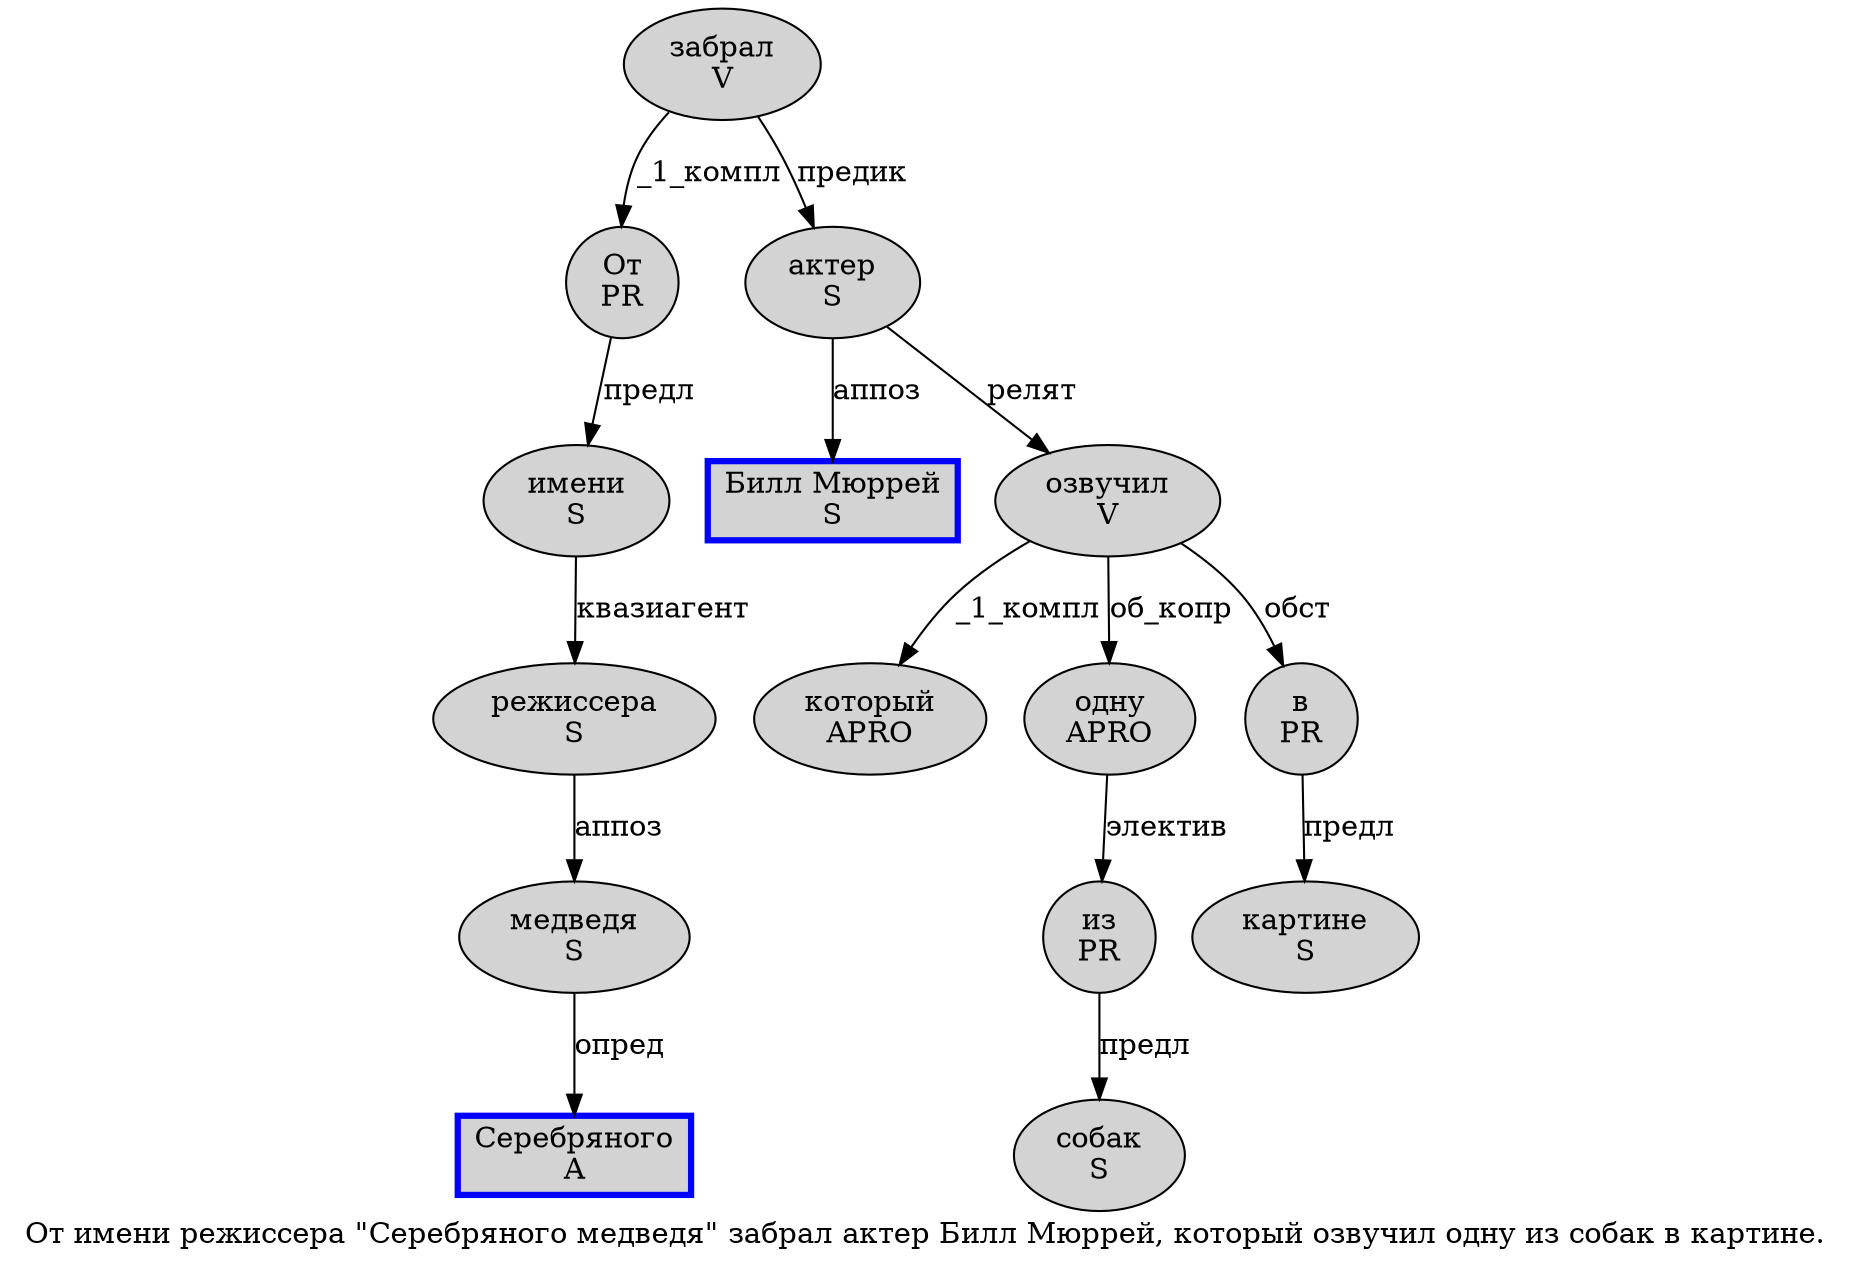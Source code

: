 digraph SENTENCE_1489 {
	graph [label="От имени режиссера \"Серебряного медведя\" забрал актер Билл Мюррей, который озвучил одну из собак в картине."]
	node [style=filled]
		0 [label="От
PR" color="" fillcolor=lightgray penwidth=1 shape=ellipse]
		1 [label="имени
S" color="" fillcolor=lightgray penwidth=1 shape=ellipse]
		2 [label="режиссера
S" color="" fillcolor=lightgray penwidth=1 shape=ellipse]
		4 [label="Серебряного
A" color=blue fillcolor=lightgray penwidth=3 shape=box]
		5 [label="медведя
S" color="" fillcolor=lightgray penwidth=1 shape=ellipse]
		7 [label="забрал
V" color="" fillcolor=lightgray penwidth=1 shape=ellipse]
		8 [label="актер
S" color="" fillcolor=lightgray penwidth=1 shape=ellipse]
		9 [label="Билл Мюррей
S" color=blue fillcolor=lightgray penwidth=3 shape=box]
		11 [label="который
APRO" color="" fillcolor=lightgray penwidth=1 shape=ellipse]
		12 [label="озвучил
V" color="" fillcolor=lightgray penwidth=1 shape=ellipse]
		13 [label="одну
APRO" color="" fillcolor=lightgray penwidth=1 shape=ellipse]
		14 [label="из
PR" color="" fillcolor=lightgray penwidth=1 shape=ellipse]
		15 [label="собак
S" color="" fillcolor=lightgray penwidth=1 shape=ellipse]
		16 [label="в
PR" color="" fillcolor=lightgray penwidth=1 shape=ellipse]
		17 [label="картине
S" color="" fillcolor=lightgray penwidth=1 shape=ellipse]
			14 -> 15 [label="предл"]
			7 -> 0 [label="_1_компл"]
			7 -> 8 [label="предик"]
			5 -> 4 [label="опред"]
			0 -> 1 [label="предл"]
			2 -> 5 [label="аппоз"]
			1 -> 2 [label="квазиагент"]
			12 -> 11 [label="_1_компл"]
			12 -> 13 [label="об_копр"]
			12 -> 16 [label="обст"]
			16 -> 17 [label="предл"]
			8 -> 9 [label="аппоз"]
			8 -> 12 [label="релят"]
			13 -> 14 [label="электив"]
}